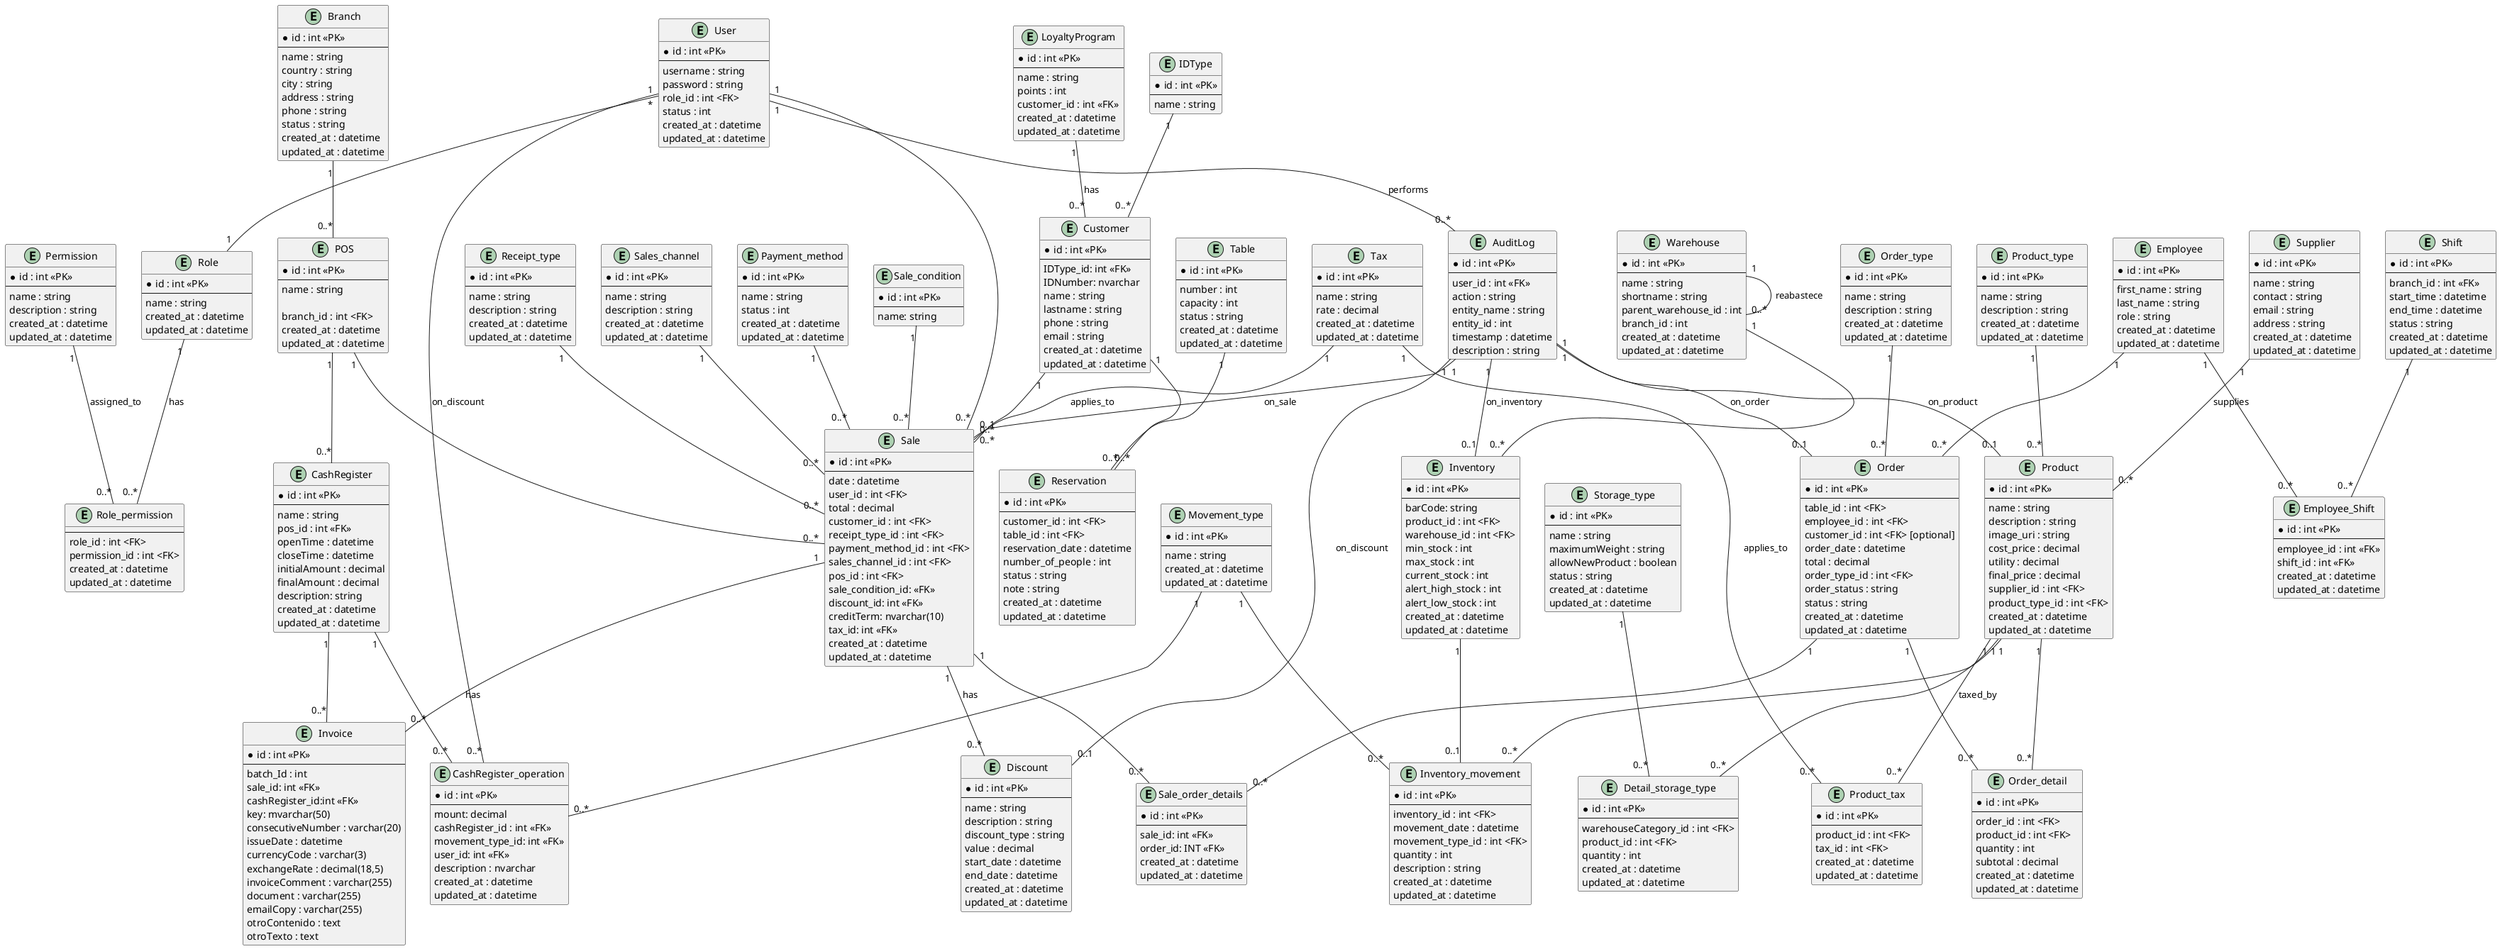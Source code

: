 @startuml  
/' 
 Modelo de Restaurante con Sucursales, Canales de Venta, Puntos de Venta, Gestión de Almacenes, Auditoría, Reservaciones/Promociones y Módulo de Cajas.
 Optimizado a 3FN y con mejoras en nomenclatura, normalización y trazabilidad.
'/ 

' ALMACENES =================
entity Warehouse {
  * id : int <<PK>>
  --
  name : string
  shortname : string
  parent_warehouse_id : int /'Para reabastecimiento de otro almacén'/
  branch_id : int /'Ubicación o dirección del almacén'/
  created_at : datetime
  updated_at : datetime
}

entity Storage_type {
  * id : int <<PK>>
  --
  name : string
  maximumWeight : string  /'Kg, Libras, etc.'/
  allowNewProduct : boolean /'Si la ubicación está vacía, permite productos mezclados'/
  status : string
  created_at : datetime
  updated_at : datetime
}

entity Detail_storage_type {
  * id : int <<PK>>
  --
  warehouseCategory_id : int <FK>
  product_id : int <FK>
  quantity : int
  created_at : datetime
  updated_at : datetime
}

' ENTIDAD: SUCURSAL
entity Branch {
  * id : int <<PK>>
  --
  name : string
  country : string
  city : string       
  address : string 
  phone : string
  status : string
  created_at : datetime
  updated_at : datetime
}

' PUNTO DE VENTA (POS)
entity POS {
  * id : int <<PK>>
  --
  name : string           /'Tipo de punto de venta (restaurante, RestoBar, etc.)'/
  
  'assigned_user_id : int <FK> 'Usuario asignado
  branch_id : int <FK>
  created_at : datetime
  updated_at : datetime
}


' CLIENTE
entity IDType {
  * id : int <<PK>>
  --
  name : string
}
entity Customer {
  * id : int <<PK>>
  --
  IDType_id: int <<FK>>
  IDNumber: nvarchar
  name : string
  lastname : string
  phone : string
  email : string
  created_at : datetime
  updated_at : datetime
}

' MESA
entity Table {
  * id : int <<PK>>
  --
  number : int
  capacity : int
  status : string
  created_at : datetime
  updated_at : datetime
}

' EMPLEADO
entity Employee {
  * id : int <<PK>>
  --
  first_name : string
  last_name : string
  role : string
  created_at : datetime
  updated_at : datetime
}

' ORDEN
entity Order {
  * id : int <<PK>>
  --
  table_id : int <FK>
  employee_id : int <FK> /'Replaces waiter_id'/
  customer_id : int <FK> [optional]
  order_date : datetime
  total : decimal
  order_type_id : int <FK>
  order_status : string /'pendiente, en preparación, servida, cancelada'/
  status : string /'kitchen_status'/
  created_at : datetime
  updated_at : datetime
}

' TIPO DE ORDEN
entity Order_type {
  * id : int <<PK>>
  --
  name : string
  description : string
  created_at : datetime
  updated_at : datetime
}

' DETALLE DE LA ORDEN
entity Order_detail {
  * id : int <<PK>>
  --
  order_id : int <FK>
  product_id : int <FK>
  quantity : int
  subtotal : decimal
  created_at : datetime
  updated_at : datetime
}

' TIPO DE PRODUCTO
entity Product_type {
  * id : int <<PK>>
  --
  name : string
  description : string
  created_at : datetime
  updated_at : datetime
}

' PRODUCTO ==================
entity Product {
  * id : int <<PK>>
  --
  name : string
  description : string
  image_uri : string
  cost_price : decimal
  utility : decimal
  final_price : decimal
  supplier_id : int <FK>
  product_type_id : int <FK>
  created_at : datetime
  updated_at : datetime
}

' Product Taxes
entity Product_tax {
  * id : int <<PK>>
  --
  product_id : int <FK>
  tax_id : int <FK>
  created_at : datetime
  updated_at : datetime
}

' INVENTARIO (para sucursales)
entity Inventory {
  * id : int <<PK>>
  --
  barCode: string 
  product_id : int <FK>
  warehouse_id : int <FK>
  min_stock : int
  max_stock : int
  current_stock : int
  alert_high_stock : int
  alert_low_stock : int
  created_at : datetime
  updated_at : datetime
}

' USUARIOS Y PERMISOS
entity User {
  * id : int <<PK>>
  --
  username : string
  password : string     /'Almacenar hash de la contraseña'/
  role_id : int <FK>
  status : int
  created_at : datetime
  updated_at : datetime
}

entity Role {
  * id : int <<PK>>
  --
  name : string
  created_at : datetime
  updated_at : datetime
}

entity Permission {
  * id : int <<PK>>
  --
  name : string
  description : string
  created_at : datetime
  updated_at : datetime
}

' Tabla intermedia con clave compuesta (en lugar de id)
entity Role_permission {
  --
  role_id : int <FK>
  permission_id : int <FK>
  created_at : datetime
  updated_at : datetime
}

' COMPROBANTES (boleta, factura)
entity Receipt_type {
  * id : int <<PK>>
  --
  name : string
  description : string
  created_at : datetime
  updated_at : datetime
}

' CANALES DE VENTA (web, tienda, terceros)
entity Sales_channel {
  * id : int <<PK>>
  --
  name : string
  description : string
  created_at : datetime
  updated_at : datetime
}

' VENTA (transacción final)
entity Sale {
  * id : int <<PK>>
  --
  date : datetime
  user_id : int <FK>
  total : decimal
  customer_id : int <FK>
  receipt_type_id : int <FK>
  payment_method_id : int <FK>
  sales_channel_id : int <FK>
  pos_id : int <FK>
  sale_condition_id: <<FK>>
  discount_id: int <<FK>>
  creditTerm: nvarchar(10) /'plazo credito: Se omite si viene vacío, pero es de condición obligatoria cuando la condición de la venta es crédito'/
  tax_id: int <<FK>>
  created_at : datetime
  updated_at : datetime
}
entity Sale_order_details {
  * id : int <<PK>>
  --
  sale_id: int <<FK>>
  order_id: INT <<FK>>
  created_at : datetime
  updated_at : datetime
}

' MÉTODO DE PAGO
entity Payment_method {
  * id : int <<PK>>
  --
  name : string
  status : int
  created_at : datetime
  updated_at : datetime
}

' MOVIMIENTOS DE INVENTARIO
entity Inventory_movement {
  * id : int <<PK>>
  --
  inventory_id : int <FK>
  movement_date : datetime
  movement_type_id : int <FK>
  quantity : int
  description : string
  created_at : datetime
  updated_at : datetime
}

' TIPO DE MOVIMIENTO (ingreso o salida)
entity Movement_type {
  * id : int <<PK>>
  --
  name : string
  created_at : datetime
  updated_at : datetime
}

' NUEVAS ENTIDADES: Reservaciones y Promociones

' Reservaciones
entity Reservation {
  * id : int <<PK>>
  --
  customer_id : int <FK>
  table_id : int <FK>
  reservation_date : datetime
  number_of_people : int
  status : string /'pendiente, confirmada, cancelada'/
  note : string
  created_at : datetime
  updated_at : datetime
}

' Impuestos
entity Tax {
  * id : int <<PK>>
  --
  name : string
  rate : decimal
  created_at : datetime
  updated_at : datetime
}

' MÓDULO DE CAJAS

' Caja principal
entity CashRegister {
  * id : int <<PK>>
  --
  name : string
  pos_id : int <<FK>>
  openTime : datetime
  closeTime : datetime
  initialAmount : decimal /'Monto inicial, ej: $100'/ 
  finalAmount : decimal /'Monto final, ej: $100'/ 
  description: string
  created_at : datetime
  updated_at : datetime
}

' (Apertura de caja)
entity CashRegister_operation {
  * id : int <<PK>>
  --
  mount: decimal
  cashRegister_id : int <<FK>>
  movement_type_id: int <<FK>>
  user_id: int <<FK>>
  description : nvarchar
  created_at : datetime
  updated_at : datetime
}

' Promociones y Descuentos
entity Discount {
  * id : int <<PK>>
  --
  name : string
  description : string
  discount_type : string /'percentage or fixed amount'/
  value : decimal
  start_date : datetime
  end_date : datetime
  created_at : datetime
  updated_at : datetime
}

' Turnos
entity Shift {
  * id : int <<PK>>
  --
  branch_id : int <<FK>>
  start_time : datetime
  end_time : datetime
  status : string /'open, closed'/
  created_at : datetime
  updated_at : datetime
}

' Auditoría
entity AuditLog {
  * id : int <<PK>>
  --
  user_id : int <<FK>>
  action : string
  entity_name : string
  entity_id : int
  timestamp : datetime
  description : string
}

' Proveedor
entity Supplier {
  * id : int <<PK>>
  --
  name : string
  contact : string
  email : string
  address : string
  created_at : datetime
  updated_at : datetime
}

' Programa de Lealtad
entity LoyaltyProgram {
  * id : int <<PK>>
  --
  name : string
  points : int
  customer_id : int <<FK>>
  created_at : datetime
  updated_at : datetime
}

' Relación entre Employee y Shift mediante tabla intermedia.
entity Employee_Shift {
  * id : int <<PK>>
  --
  employee_id : int <<FK>>
  shift_id : int <<FK>>
  created_at : datetime
  updated_at : datetime
}
/'condicion venta, contado, credito,'/
entity Sale_condition {
  * id : int <<PK>>
  --
  name: string
}
'MODULO FACTURACION
entity Invoice {
  * id : int <<PK>>
  --
  batch_Id : int
  sale_id: int <<FK>>
  cashRegister_id:int <<FK>>
  key: mvarchar(50) /'(si no se envía el API lo genera automáticamente y lo devuelve en la respuesta)'/
  consecutiveNumber : varchar(20)
  issueDate : datetime
  currencyCode : varchar(3) /'codigo moneda'/
  exchangeRate : decimal(18,5) /'tipo de cambio'/
  invoiceComment : varchar(255) /'Comentario factura'/
  document : varchar(255)
  emailCopy : varchar(255) /'deben de venir separadas por punto y coma (;) sin espacios.'/
  /' en la descripcioon dice que no es necesario ya que son calculos automaticos, lo guardamos o no 
  totalInvoice : decimal(18,5)
  totalDiscounts : decimal(18,5)
  totalExempt : decimal(18,5)
  totalTaxable : decimal(18,5)
  totalTax : decimal(18,5)
  totalReturnedVAT : decimal(18,5)
  totalExemptMerchandise : decimal(18,5)
  totalExoneratedMerchandise : decimal(18,5)
  totalTaxableMerchandise : decimal(18,5)
  totalOtherCharges : decimal(18,5)
  totalExemptServices : decimal(18,5)
  totalExoneratedServices : decimal(18,5)
  totalTaxableServices : decimal(18,5)
  totalSale : decimal(18,5)
  totalNetSale : decimal(18,5)
  '/
  otroContenido : text
  otroTexto : text
}
Sale "1" -- "0..*" Sale_order_details
Order "1" -- "0..*" Sale_order_details

'RELACION FACTURACION
CashRegister "1" -- "0..*" Invoice
' Receipt_type "1" -- "0..*" Invoice
IDType "1" -- "0..*" Customer
Sale_condition "1" -- "0..*" Sale


'=================== Relaciones de MÓDULO DE CAJAS ====================
CashRegister "1" -- "0..*" CashRegister_operation
POS "1" -- "0..*" CashRegister

' RELACIONES GENERALES ACTUALIZADAS

' Un empleado atiende muchas órdenes.
Employee "1" -- "0..*" Order

' Un cliente puede generar muchas ventas.
Customer "1" -- "0..*" Sale

' Un tipo de orden se vincula a muchas órdenes.
Order_type "1" -- "0..*" Order

' Una orden tiene muchos detalles.
Order "1" -- "0..*" Order_detail


' Un producto aparece en muchos detalles.
Product "1" -- "0..*" Order_detail

' Un tipo de producto agrupa muchos productos.
Product_type "1" -- "0..*" Product

' Un usuario tiene un único rol.
User "*" -- "1" Role

' Un rol puede tener muchos permisos (vía clave compuesta).
Role "1" -- "0..*" Role_permission : has
Permission "1" -- "0..*" Role_permission : assigned_to

' Un usuario puede registrar muchas ventas.
User "1" -- "0..*" Sale

' Un comprobante se asocia a muchas ventas.
Receipt_type "1" -- "0..*" Sale

' Un método de pago se utiliza en muchas ventas.
Payment_method "1" -- "0..*" Sale


' Inventario para sucursales: un producto tiene un único registro (o ninguno).
Inventory "1" -- "0..1" Inventory_movement

' Un producto genera muchos movimientos de inventario.
Product "1" -- "0..*" Inventory_movement


' Un tipo de movimiento se usa en muchos movimientos.
Movement_type "1" -- "0..*" Inventory_movement
Movement_type "1" -- "0..*" CashRegister_operation

' Canal de venta se vincula a muchas ventas.
Sales_channel "1" -- "0..*" Sale


' Relación de Branch con Puntos de Venta.
Branch "1" -- "0..*" POS

' Relación de POS con Ventas.
POS "1" -- "0..*" Sale

' Relación de ALMACÉN con operaciones.
Warehouse "1" -- "0..*" Inventory

' Relación entre Warehouse y sí mismo para jerarquía (reabastecimiento).
Warehouse "1" -- "0..*" Warehouse : reabastece

' Relación entre Warehouse_category y Detail_warehouse_category.
Storage_type "1" -- "0..*" Detail_storage_type
Product "1" -- "0..*" Detail_storage_type

' Relación entre Reservation y Customer/Table.
Customer "1" -- "0..*" Reservation
Table "1" -- "0..*" Reservation

' NUEVAS RELACIONES

' Un producto puede ser suministrado por muchos proveedores.
Supplier "1" -- "0..*" Product : supplies


' Una venta puede tener muchos descuentos aplicados.
Sale "1" -- "0..*" Discount : has


' Un usuario realiza acciones que se registran en el log de auditoría.
User "1" -- "0..*" AuditLog : performs
AuditLog "1" -- "0..1" Product : on_product
AuditLog "1" -- "0..1" Sale : on_sale
AuditLog "1" -- "0..1" Order : on_order
AuditLog "1" -- "0..1" Inventory : on_inventory
AuditLog "1" -- "0..1" Discount : on_discount




' Una operación de caja es realizada por un usuario.
User "1" -- "0..*" CashRegister_operation : on_discount




' Una venta puede incluir muchos impuestos.
' Sale "1" -- "0..*" Tax : includes

Product "1" -- "0..*" Product_tax : taxed_by
Tax "1" -- "0..*" Product_tax : applies_to
Tax "1" -- "0..*" Sale : applies_to

Employee "1" -- "0..*" Employee_Shift
Shift "1" -- "0..*" Employee_Shift
LoyaltyProgram "1" -- "0..*" Customer : has
Sale "1" -- "0..*" Invoice : has

@enduml
